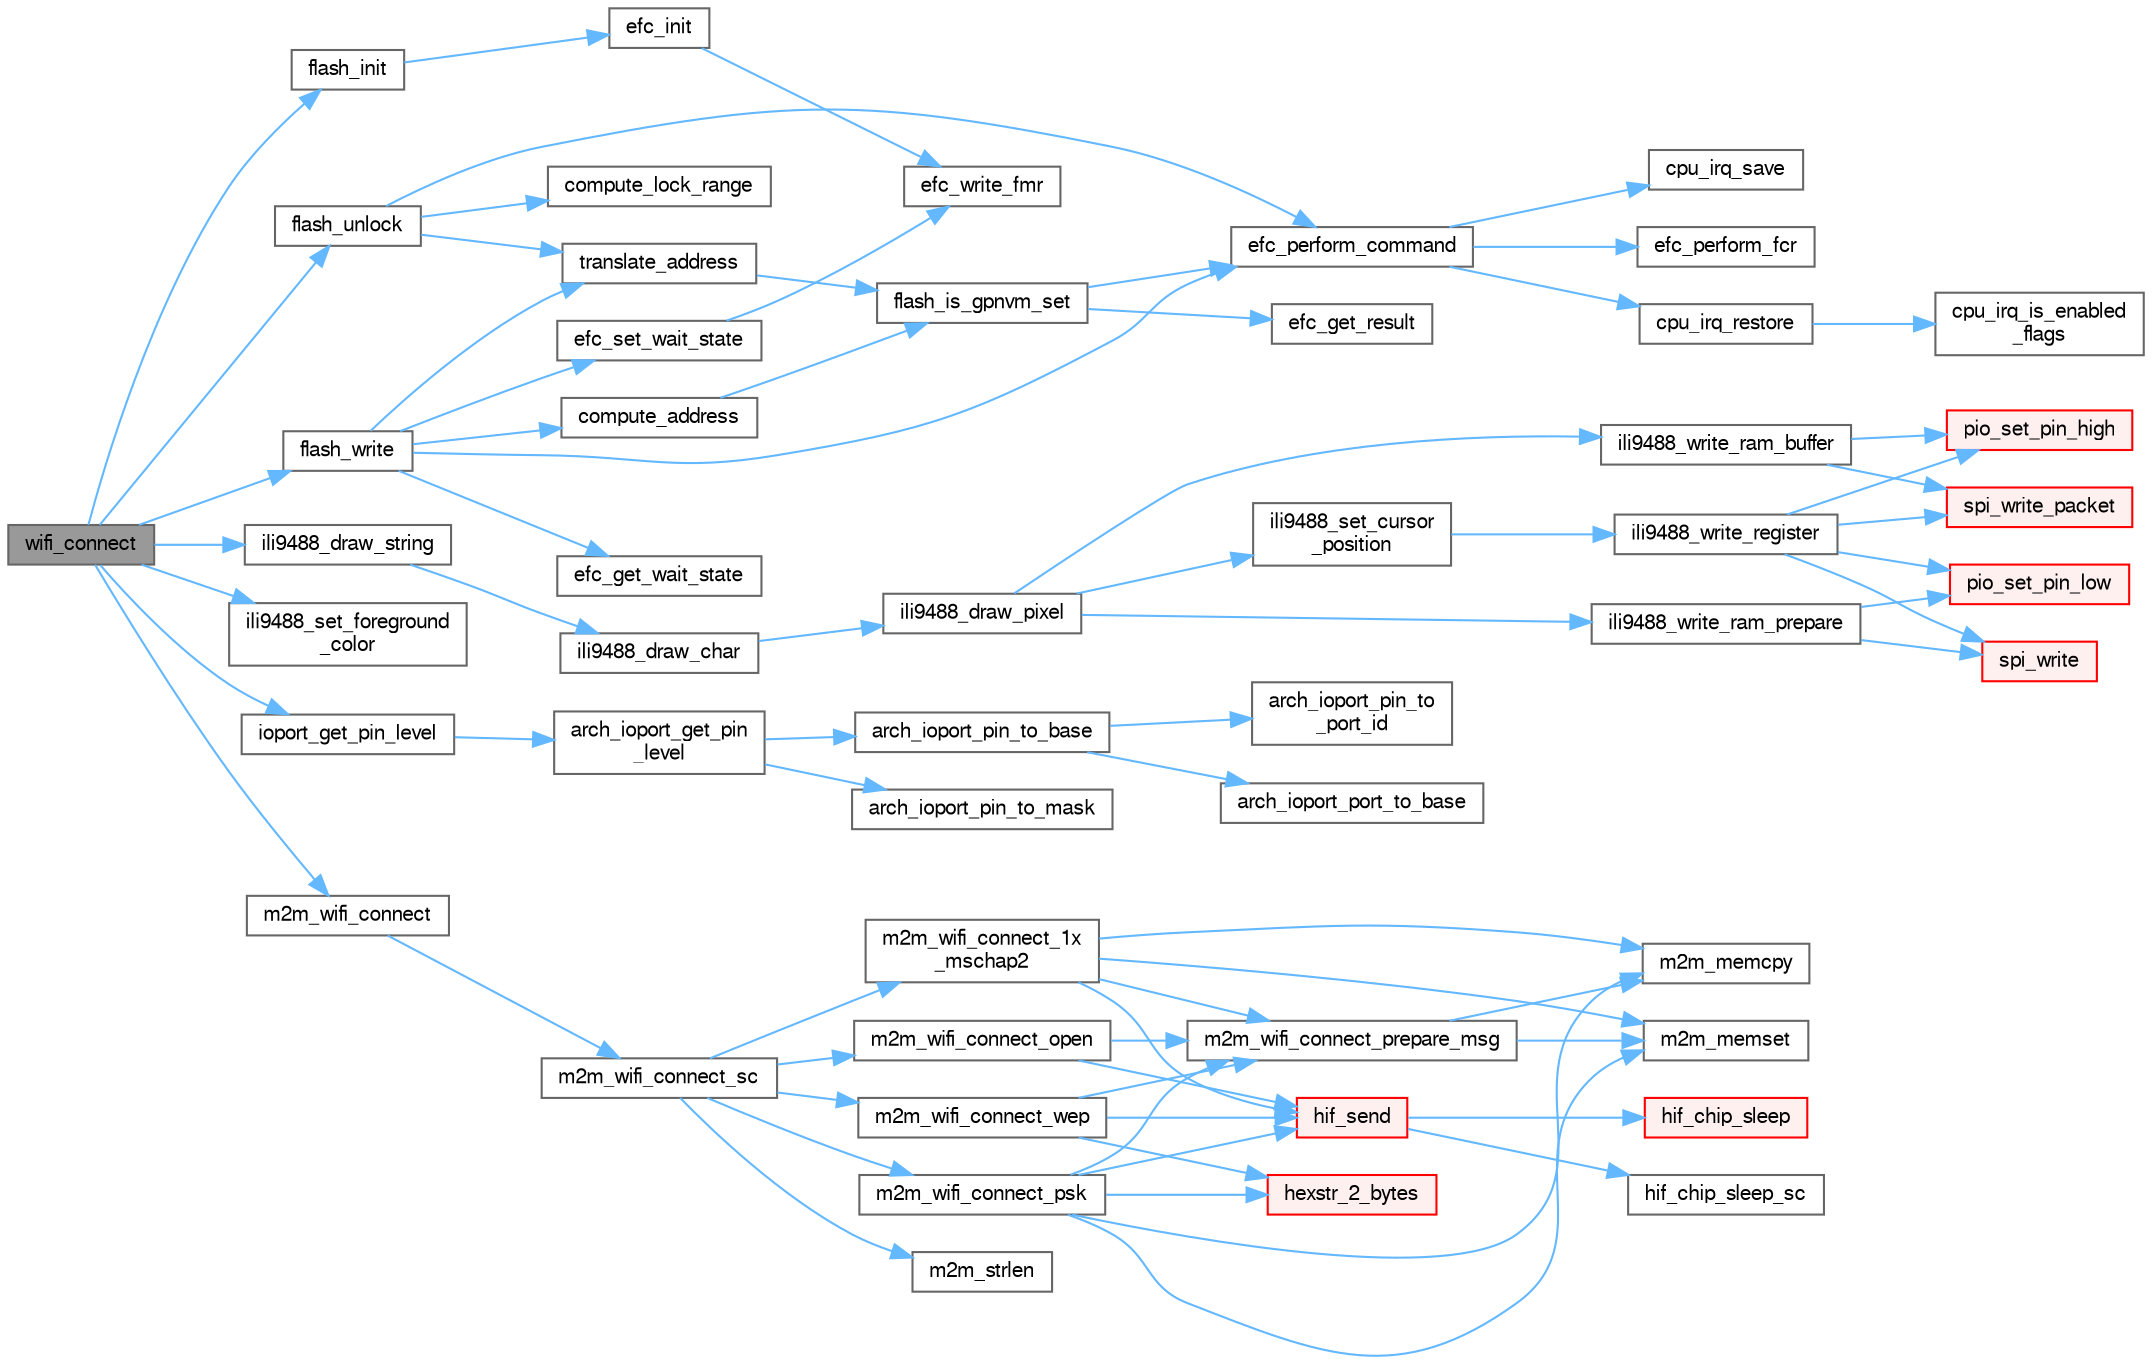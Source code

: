 digraph "wifi_connect"
{
 // LATEX_PDF_SIZE
  bgcolor="transparent";
  edge [fontname=FreeSans,fontsize=10,labelfontname=FreeSans,labelfontsize=10];
  node [fontname=FreeSans,fontsize=10,shape=box,height=0.2,width=0.4];
  rankdir="LR";
  Node1 [label="wifi_connect",height=0.2,width=0.4,color="gray40", fillcolor="grey60", style="filled", fontcolor="black",tooltip=" "];
  Node1 -> Node2 [color="steelblue1",style="solid"];
  Node2 [label="flash_init",height=0.2,width=0.4,color="grey40", fillcolor="white", style="filled",URL="$group__sam__services__flash__efc__group.html#ga0c80af0123bd16120b4dd8ededdafc1e",tooltip="Initialize the flash service."];
  Node2 -> Node3 [color="steelblue1",style="solid"];
  Node3 [label="efc_init",height=0.2,width=0.4,color="grey40", fillcolor="white", style="filled",URL="$group__sam__drivers__efc__group.html#ga4388e032f274942c2e1c59ad87dd7e6d",tooltip="Initialize the EFC controller."];
  Node3 -> Node4 [color="steelblue1",style="solid"];
  Node4 [label="efc_write_fmr",height=0.2,width=0.4,color="grey40", fillcolor="white", style="filled",URL="$group__sam__drivers__efc__group.html#ga3107655bd6525e135e2d89faa4e45a87",tooltip="Set mode register."];
  Node1 -> Node5 [color="steelblue1",style="solid"];
  Node5 [label="flash_unlock",height=0.2,width=0.4,color="grey40", fillcolor="white", style="filled",URL="$group__sam__services__flash__efc__group.html#ga92967c09ee59e053fb9e2d9c809bea76",tooltip="Unlock all the regions in the given address range."];
  Node5 -> Node6 [color="steelblue1",style="solid"];
  Node6 [label="compute_lock_range",height=0.2,width=0.4,color="grey40", fillcolor="white", style="filled",URL="$group__sam__services__flash__efc__group.html#ga83e3e9ffc2eb9677f80cef7a2a9321a7",tooltip="Compute the lock range associated with the given address range."];
  Node5 -> Node7 [color="steelblue1",style="solid"];
  Node7 [label="efc_perform_command",height=0.2,width=0.4,color="grey40", fillcolor="white", style="filled",URL="$group__sam__drivers__efc__group.html#ga48f3f38debde0c03c936f777aef6cc2e",tooltip="Perform the given command and wait until its completion (or an error)."];
  Node7 -> Node8 [color="steelblue1",style="solid"];
  Node8 [label="cpu_irq_restore",height=0.2,width=0.4,color="grey40", fillcolor="white", style="filled",URL="$group__interrupt__group.html#ga428178bc346431936fddf52ad1ebd6fa",tooltip="Restore global interrupt flags."];
  Node8 -> Node9 [color="steelblue1",style="solid"];
  Node9 [label="cpu_irq_is_enabled\l_flags",height=0.2,width=0.4,color="grey40", fillcolor="white", style="filled",URL="$group__interrupt__group.html#ga4dffd77dae2b3b3c5bce2612db656e48",tooltip="Check if interrupts are globally enabled in supplied flags."];
  Node7 -> Node10 [color="steelblue1",style="solid"];
  Node10 [label="cpu_irq_save",height=0.2,width=0.4,color="grey40", fillcolor="white", style="filled",URL="$group__interrupt__group.html#ga5992cb015c55a0f4ed563e66a8793771",tooltip="Get and clear the global interrupt flags."];
  Node7 -> Node11 [color="steelblue1",style="solid"];
  Node11 [label="efc_perform_fcr",height=0.2,width=0.4,color="grey40", fillcolor="white", style="filled",URL="$group__sam__drivers__efc__group.html#gab1eca9d39607dadbaa19e33b0dd6097c",tooltip="Perform command."];
  Node5 -> Node12 [color="steelblue1",style="solid"];
  Node12 [label="translate_address",height=0.2,width=0.4,color="grey40", fillcolor="white", style="filled",URL="$group__sam__services__flash__efc__group.html#ga01b9af7beb63eff8c6074294928c96ba",tooltip="Translate the given flash address to page and offset values."];
  Node12 -> Node13 [color="steelblue1",style="solid"];
  Node13 [label="flash_is_gpnvm_set",height=0.2,width=0.4,color="grey40", fillcolor="white", style="filled",URL="$group__sam__services__flash__efc__group.html#gad38e5d6ab823006834087ee095d88f93",tooltip="Check if the given GPNVM bit is set or not."];
  Node13 -> Node14 [color="steelblue1",style="solid"];
  Node14 [label="efc_get_result",height=0.2,width=0.4,color="grey40", fillcolor="white", style="filled",URL="$group__sam__drivers__efc__group.html#ga9d1b951eb5f4d3f280d25fa6ad01ff4c",tooltip="Get the result of the last executed command."];
  Node13 -> Node7 [color="steelblue1",style="solid"];
  Node1 -> Node15 [color="steelblue1",style="solid"];
  Node15 [label="flash_write",height=0.2,width=0.4,color="grey40", fillcolor="white", style="filled",URL="$group__sam__services__flash__efc__group.html#gaff74a2ae2a121218712ce10439a86362",tooltip="Write a data buffer on flash."];
  Node15 -> Node16 [color="steelblue1",style="solid"];
  Node16 [label="compute_address",height=0.2,width=0.4,color="grey40", fillcolor="white", style="filled",URL="$group__sam__services__flash__efc__group.html#ga50ae97d0c0984dc24d460a78f99d06b1",tooltip="Compute the address of a flash by the given page and offset."];
  Node16 -> Node13 [color="steelblue1",style="solid"];
  Node15 -> Node17 [color="steelblue1",style="solid"];
  Node17 [label="efc_get_wait_state",height=0.2,width=0.4,color="grey40", fillcolor="white", style="filled",URL="$group__sam__drivers__efc__group.html#ga39dabea6b691034d904c06cb08d60d36",tooltip="Get flash wait state."];
  Node15 -> Node7 [color="steelblue1",style="solid"];
  Node15 -> Node18 [color="steelblue1",style="solid"];
  Node18 [label="efc_set_wait_state",height=0.2,width=0.4,color="grey40", fillcolor="white", style="filled",URL="$group__sam__drivers__efc__group.html#gad128919fd18ca8f30155820220012deb",tooltip="Set flash wait state."];
  Node18 -> Node4 [color="steelblue1",style="solid"];
  Node15 -> Node12 [color="steelblue1",style="solid"];
  Node1 -> Node19 [color="steelblue1",style="solid"];
  Node19 [label="ili9488_draw_string",height=0.2,width=0.4,color="grey40", fillcolor="white", style="filled",URL="$group__ili9488__display__group.html#ga34c0cd3a1a7ac63ddb3286c12ff92733",tooltip="Draw a string on LCD."];
  Node19 -> Node20 [color="steelblue1",style="solid"];
  Node20 [label="ili9488_draw_char",height=0.2,width=0.4,color="grey40", fillcolor="white", style="filled",URL="$group__ili9488__display__group.html#ga423be5779ccf536eaa8a7daa2629c764",tooltip="Draw an ASCII character on LCD."];
  Node20 -> Node21 [color="steelblue1",style="solid"];
  Node21 [label="ili9488_draw_pixel",height=0.2,width=0.4,color="grey40", fillcolor="white", style="filled",URL="$group__ili9488__display__group.html#ga1139df88f3567561a6be9d08e7c5e87a",tooltip="Draw a pixel on LCD."];
  Node21 -> Node22 [color="steelblue1",style="solid"];
  Node22 [label="ili9488_set_cursor\l_position",height=0.2,width=0.4,color="grey40", fillcolor="white", style="filled",URL="$group__ili9488__display__group.html#ga7fab1376515c984e57066f9f29ba8e88",tooltip="Set cursor of LCD screen."];
  Node22 -> Node23 [color="steelblue1",style="solid"];
  Node23 [label="ili9488_write_register",height=0.2,width=0.4,color="grey40", fillcolor="white", style="filled",URL="$group__ili9488__display__group.html#ga004cc9b339c8d6bc83eab621d620e05f",tooltip="Write data to LCD Register."];
  Node23 -> Node24 [color="steelblue1",style="solid"];
  Node24 [label="pio_set_pin_high",height=0.2,width=0.4,color="red", fillcolor="#FFF0F0", style="filled",URL="$group__sam__drivers__pio__group.html#gaa8c613a0858311e6d684b1869d49dd77",tooltip="Drive a GPIO pin to 1."];
  Node23 -> Node26 [color="steelblue1",style="solid"];
  Node26 [label="pio_set_pin_low",height=0.2,width=0.4,color="red", fillcolor="#FFF0F0", style="filled",URL="$group__sam__drivers__pio__group.html#ga41f795f6deb585e82b913a959a4b076a",tooltip="Drive a GPIO pin to 0."];
  Node23 -> Node27 [color="steelblue1",style="solid"];
  Node27 [label="spi_write",height=0.2,width=0.4,color="red", fillcolor="#FFF0F0", style="filled",URL="$group__sam__drivers__spi__group.html#gaf0aef4a28c69c8ceb6e99b5d79e91e47",tooltip="Write the transmitted data with specified peripheral chip select value."];
  Node23 -> Node29 [color="steelblue1",style="solid"];
  Node29 [label="spi_write_packet",height=0.2,width=0.4,color="red", fillcolor="#FFF0F0", style="filled",URL="$spi__master_8c.html#a9d0996dc59ad7f2a593e27710c6cc727",tooltip="Send a sequence of bytes to an SPI device."];
  Node21 -> Node33 [color="steelblue1",style="solid"];
  Node33 [label="ili9488_write_ram_buffer",height=0.2,width=0.4,color="grey40", fillcolor="white", style="filled",URL="$group__ili9488__display__group.html#gaf89cf3147f4b11ff96a0040b5ce19502",tooltip="Write multiple data in buffer to LCD controller."];
  Node33 -> Node24 [color="steelblue1",style="solid"];
  Node33 -> Node29 [color="steelblue1",style="solid"];
  Node21 -> Node34 [color="steelblue1",style="solid"];
  Node34 [label="ili9488_write_ram_prepare",height=0.2,width=0.4,color="grey40", fillcolor="white", style="filled",URL="$group__ili9488__display__group.html#gaa00306e826e75a712b9d39317ad60179",tooltip="Prepare to write GRAM data."];
  Node34 -> Node26 [color="steelblue1",style="solid"];
  Node34 -> Node27 [color="steelblue1",style="solid"];
  Node1 -> Node35 [color="steelblue1",style="solid"];
  Node35 [label="ili9488_set_foreground\l_color",height=0.2,width=0.4,color="grey40", fillcolor="white", style="filled",URL="$group__ili9488__display__group.html#gac3013068c26fe39b434fad37e3f7a56e",tooltip="Set foreground color."];
  Node1 -> Node36 [color="steelblue1",style="solid"];
  Node36 [label="ioport_get_pin_level",height=0.2,width=0.4,color="grey40", fillcolor="white", style="filled",URL="$group__ioport__group.html#ga2d23ff7094fbf483c45f7c081ebd389b",tooltip="Get current value of an IOPORT pin, which has been configured as an input."];
  Node36 -> Node37 [color="steelblue1",style="solid"];
  Node37 [label="arch_ioport_get_pin\l_level",height=0.2,width=0.4,color="grey40", fillcolor="white", style="filled",URL="$ioport__pio_8h.html#ac0a9802426ded89c1b92cee9e3675077",tooltip=" "];
  Node37 -> Node38 [color="steelblue1",style="solid"];
  Node38 [label="arch_ioport_pin_to_base",height=0.2,width=0.4,color="grey40", fillcolor="white", style="filled",URL="$ioport__pio_8h.html#ae6ad3e99f2ec1f914a991ad6537637ef",tooltip=" "];
  Node38 -> Node39 [color="steelblue1",style="solid"];
  Node39 [label="arch_ioport_pin_to\l_port_id",height=0.2,width=0.4,color="grey40", fillcolor="white", style="filled",URL="$ioport__pio_8h.html#a17ab9c7be3b9b2674e7668b6a083d191",tooltip=" "];
  Node38 -> Node40 [color="steelblue1",style="solid"];
  Node40 [label="arch_ioport_port_to_base",height=0.2,width=0.4,color="grey40", fillcolor="white", style="filled",URL="$ioport__pio_8h.html#ac2b01a65bf5686910b77f6b606497df2",tooltip=" "];
  Node37 -> Node41 [color="steelblue1",style="solid"];
  Node41 [label="arch_ioport_pin_to_mask",height=0.2,width=0.4,color="grey40", fillcolor="white", style="filled",URL="$ioport__pio_8h.html#a69fd7bdfb41664b749080e509798165e",tooltip=" "];
  Node1 -> Node42 [color="steelblue1",style="solid"];
  Node42 [label="m2m_wifi_connect",height=0.2,width=0.4,color="grey40", fillcolor="white", style="filled",URL="$group___w_l_a_n_c_o_n_n_e_c_t.html#gac7873639780b6a098a5476d133e68130",tooltip="DEPRECATED in v19.6.1 - Kept only for legacy purposes.  Legacy asynchronous API to request connection..."];
  Node42 -> Node43 [color="steelblue1",style="solid"];
  Node43 [label="m2m_wifi_connect_sc",height=0.2,width=0.4,color="grey40", fillcolor="white", style="filled",URL="$group___w_l_a_n_c_o_n_n_e_c_t.html#gaaa9b5854429a48d64c0fe08ec127d2d6",tooltip="DEPRECATED in v19.6.1 - Kept only for legacy purposes.  Legacy asynchronous API to request connection..."];
  Node43 -> Node44 [color="steelblue1",style="solid"];
  Node44 [label="m2m_strlen",height=0.2,width=0.4,color="grey40", fillcolor="white", style="filled",URL="$group___c_o_m_m_o_n_a_p_i.html#ga7ab2c19ce29ea364fb1653765732172f",tooltip="Returns the length of a null terminated string buffer."];
  Node43 -> Node45 [color="steelblue1",style="solid"];
  Node45 [label="m2m_wifi_connect_1x\l_mschap2",height=0.2,width=0.4,color="grey40", fillcolor="white", style="filled",URL="$group___w_l_a_n_c_o_n_n_e_c_t.html#gab149cf2271e0332c22c9f991c2459f76",tooltip="Asynchronous API to connect to an access point using WPA(2) Enterprise authentication with MS-CHAP-V2..."];
  Node45 -> Node46 [color="steelblue1",style="solid"];
  Node46 [label="hif_send",height=0.2,width=0.4,color="red", fillcolor="#FFF0F0", style="filled",URL="$m2m__hif_8c.html#a13ba8ad11b2ac39516ca787386d16ce0",tooltip="Send packet using host interface."];
  Node46 -> Node47 [color="steelblue1",style="solid"];
  Node47 [label="hif_chip_sleep",height=0.2,width=0.4,color="red", fillcolor="#FFF0F0", style="filled",URL="$m2m__hif_8c.html#a41d3f660265e122cbd7417ea8754e8dd",tooltip="To make the chip sleep."];
  Node46 -> Node65 [color="steelblue1",style="solid"];
  Node65 [label="hif_chip_sleep_sc",height=0.2,width=0.4,color="grey40", fillcolor="white", style="filled",URL="$m2m__hif_8c.html#a756a9c1154d55efd6c7924ef1ace5e75",tooltip="To clear the chip sleep but keep the chip sleep."];
  Node45 -> Node58 [color="steelblue1",style="solid"];
  Node58 [label="m2m_memcpy",height=0.2,width=0.4,color="grey40", fillcolor="white", style="filled",URL="$group___c_o_m_m_o_n_a_p_i.html#ga28b094db63be31612f7d2c5af692d3a5",tooltip="Copy specified number of bytes from source buffer to destination buffer."];
  Node45 -> Node76 [color="steelblue1",style="solid"];
  Node76 [label="m2m_memset",height=0.2,width=0.4,color="grey40", fillcolor="white", style="filled",URL="$group___c_o_m_m_o_n_a_p_i.html#ga245e71a174d65f12926883f76752df93",tooltip="Set specified number of data bytes in specified data buffer to specified value."];
  Node45 -> Node77 [color="steelblue1",style="solid"];
  Node77 [label="m2m_wifi_connect_prepare_msg",height=0.2,width=0.4,color="grey40", fillcolor="white", style="filled",URL="$group__winc1500__group.html#ga1fe8d77614b61ac76944671f58a5b819",tooltip=" "];
  Node77 -> Node58 [color="steelblue1",style="solid"];
  Node77 -> Node76 [color="steelblue1",style="solid"];
  Node43 -> Node78 [color="steelblue1",style="solid"];
  Node78 [label="m2m_wifi_connect_open",height=0.2,width=0.4,color="grey40", fillcolor="white", style="filled",URL="$group___w_l_a_n_c_o_n_n_e_c_t.html#gae09397a5bfe314243d2119cce2045724",tooltip="Asynchronous API to connect to an access point using open authentication."];
  Node78 -> Node46 [color="steelblue1",style="solid"];
  Node78 -> Node77 [color="steelblue1",style="solid"];
  Node43 -> Node79 [color="steelblue1",style="solid"];
  Node79 [label="m2m_wifi_connect_psk",height=0.2,width=0.4,color="grey40", fillcolor="white", style="filled",URL="$group___w_l_a_n_c_o_n_n_e_c_t.html#gaeda17fabd5a574c0e14362bd43b37e84",tooltip="Asynchronous API to connect to an access point using WPA(2) PSK authentication."];
  Node79 -> Node80 [color="steelblue1",style="solid"];
  Node80 [label="hexstr_2_bytes",height=0.2,width=0.4,color="red", fillcolor="#FFF0F0", style="filled",URL="$group___c_o_m_m_o_n_a_p_i.html#ga3e2465566e79389652acdb986aaff3c7",tooltip="Converts a string of hex characters to bytes."];
  Node79 -> Node46 [color="steelblue1",style="solid"];
  Node79 -> Node58 [color="steelblue1",style="solid"];
  Node79 -> Node76 [color="steelblue1",style="solid"];
  Node79 -> Node77 [color="steelblue1",style="solid"];
  Node43 -> Node82 [color="steelblue1",style="solid"];
  Node82 [label="m2m_wifi_connect_wep",height=0.2,width=0.4,color="grey40", fillcolor="white", style="filled",URL="$group___w_l_a_n_c_o_n_n_e_c_t.html#gae1f7c150520403a3c67e9c3a79b314c5",tooltip="Asynchronous API to connect to an access point using WEP authentication."];
  Node82 -> Node80 [color="steelblue1",style="solid"];
  Node82 -> Node46 [color="steelblue1",style="solid"];
  Node82 -> Node77 [color="steelblue1",style="solid"];
}
